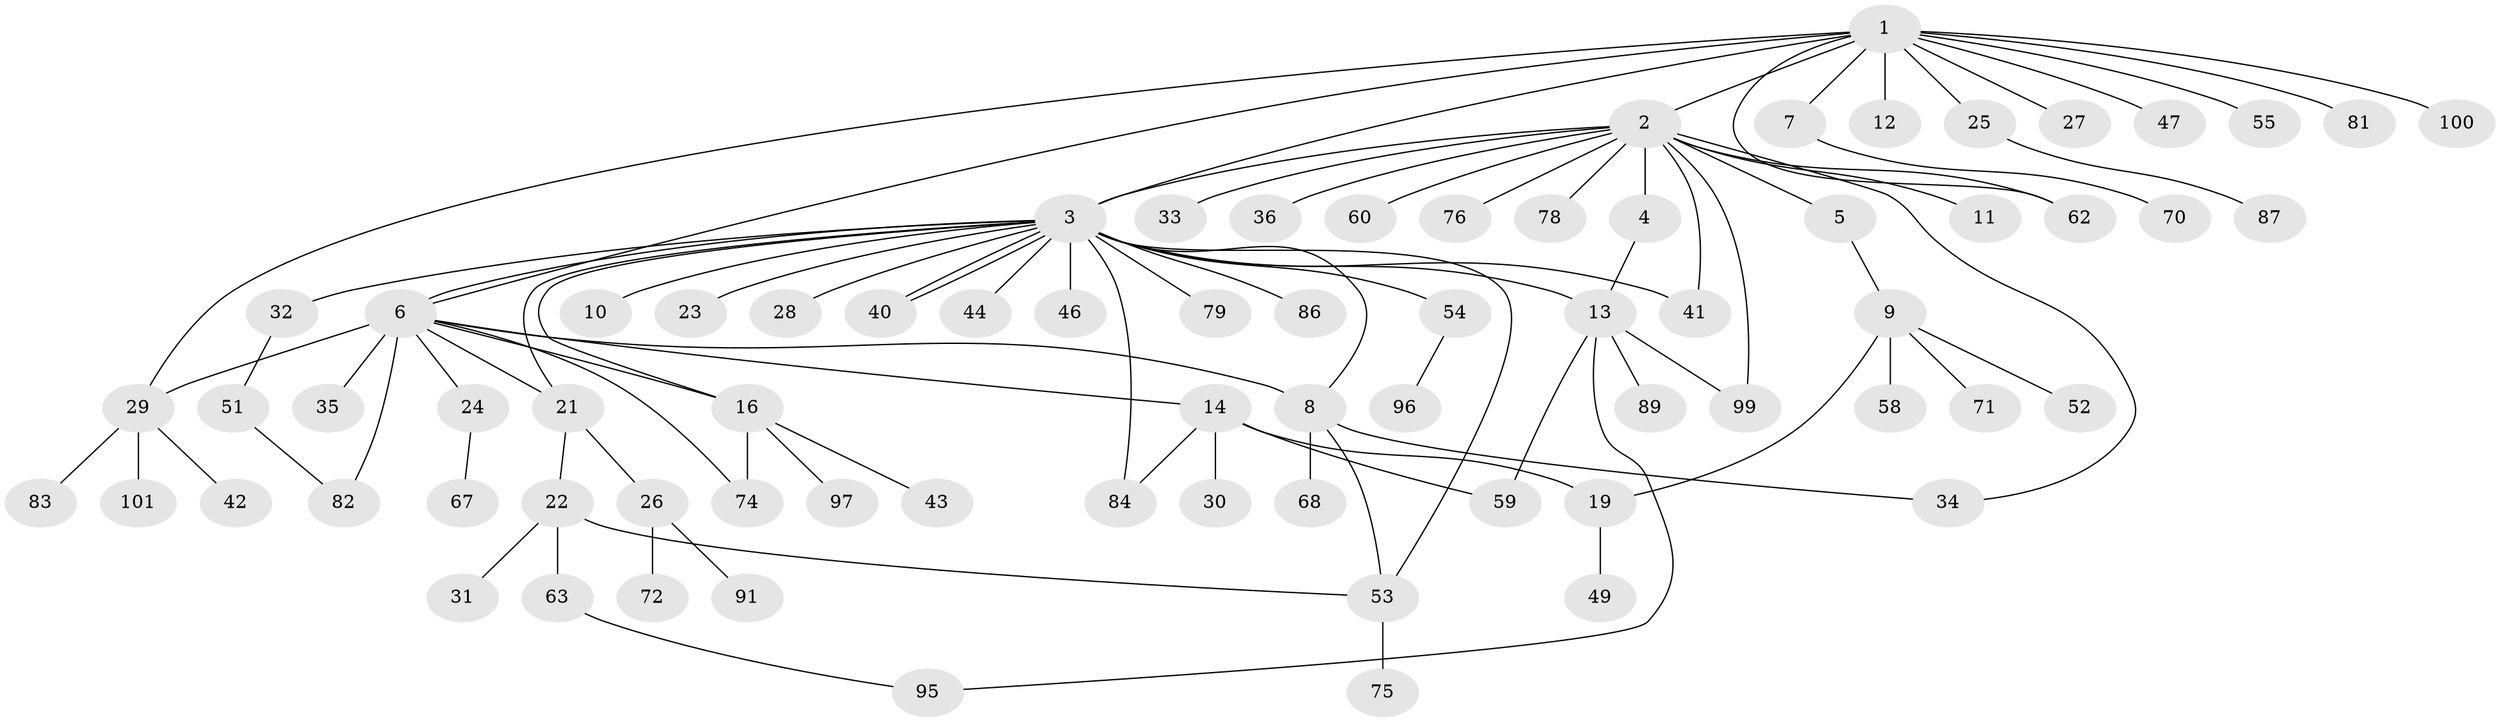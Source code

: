 // original degree distribution, {12: 0.019801980198019802, 15: 0.009900990099009901, 22: 0.009900990099009901, 3: 0.06930693069306931, 2: 0.2871287128712871, 6: 0.019801980198019802, 4: 0.04950495049504951, 1: 0.504950495049505, 7: 0.009900990099009901, 5: 0.019801980198019802}
// Generated by graph-tools (version 1.1) at 2025/41/03/06/25 10:41:45]
// undirected, 74 vertices, 93 edges
graph export_dot {
graph [start="1"]
  node [color=gray90,style=filled];
  1 [super="+85"];
  2 [super="+69"];
  3 [super="+77"];
  4 [super="+45"];
  5 [super="+15"];
  6 [super="+61"];
  7;
  8 [super="+20"];
  9 [super="+18"];
  10;
  11;
  12;
  13 [super="+17"];
  14 [super="+39"];
  16 [super="+48"];
  19 [super="+38"];
  21 [super="+80"];
  22;
  23 [super="+73"];
  24;
  25;
  26 [super="+37"];
  27;
  28 [super="+56"];
  29 [super="+92"];
  30;
  31;
  32;
  33;
  34;
  35;
  36 [super="+50"];
  40;
  41;
  42 [super="+65"];
  43;
  44;
  46;
  47 [super="+93"];
  49;
  51 [super="+57"];
  52;
  53 [super="+64"];
  54 [super="+66"];
  55;
  58;
  59;
  60;
  62 [super="+94"];
  63 [super="+88"];
  67;
  68;
  70;
  71;
  72;
  74;
  75;
  76;
  78;
  79;
  81;
  82 [super="+98"];
  83;
  84;
  86 [super="+90"];
  87;
  89;
  91;
  95;
  96;
  97;
  99;
  100;
  101;
  1 -- 2;
  1 -- 3;
  1 -- 6;
  1 -- 7;
  1 -- 12;
  1 -- 25;
  1 -- 27;
  1 -- 29;
  1 -- 47;
  1 -- 55;
  1 -- 81;
  1 -- 100;
  1 -- 62;
  2 -- 3;
  2 -- 4;
  2 -- 5;
  2 -- 11;
  2 -- 33;
  2 -- 34;
  2 -- 36;
  2 -- 41;
  2 -- 60;
  2 -- 62;
  2 -- 76;
  2 -- 78;
  2 -- 99;
  3 -- 6;
  3 -- 8;
  3 -- 10;
  3 -- 13;
  3 -- 16;
  3 -- 21;
  3 -- 23;
  3 -- 28;
  3 -- 32;
  3 -- 40;
  3 -- 40;
  3 -- 41;
  3 -- 44;
  3 -- 46;
  3 -- 53;
  3 -- 54;
  3 -- 79;
  3 -- 84;
  3 -- 86;
  4 -- 13;
  5 -- 9;
  6 -- 8;
  6 -- 14;
  6 -- 16;
  6 -- 24;
  6 -- 29;
  6 -- 35;
  6 -- 74;
  6 -- 82;
  6 -- 21;
  7 -- 70;
  8 -- 34;
  8 -- 68;
  8 -- 53;
  9 -- 52;
  9 -- 58;
  9 -- 71;
  9 -- 19;
  13 -- 59;
  13 -- 89;
  13 -- 95;
  13 -- 99;
  14 -- 19;
  14 -- 30;
  14 -- 84;
  14 -- 59;
  16 -- 43;
  16 -- 74;
  16 -- 97;
  19 -- 49;
  21 -- 22;
  21 -- 26;
  22 -- 31;
  22 -- 53;
  22 -- 63;
  24 -- 67;
  25 -- 87;
  26 -- 72;
  26 -- 91;
  29 -- 42;
  29 -- 83;
  29 -- 101;
  32 -- 51;
  51 -- 82;
  53 -- 75;
  54 -- 96;
  63 -- 95;
}
